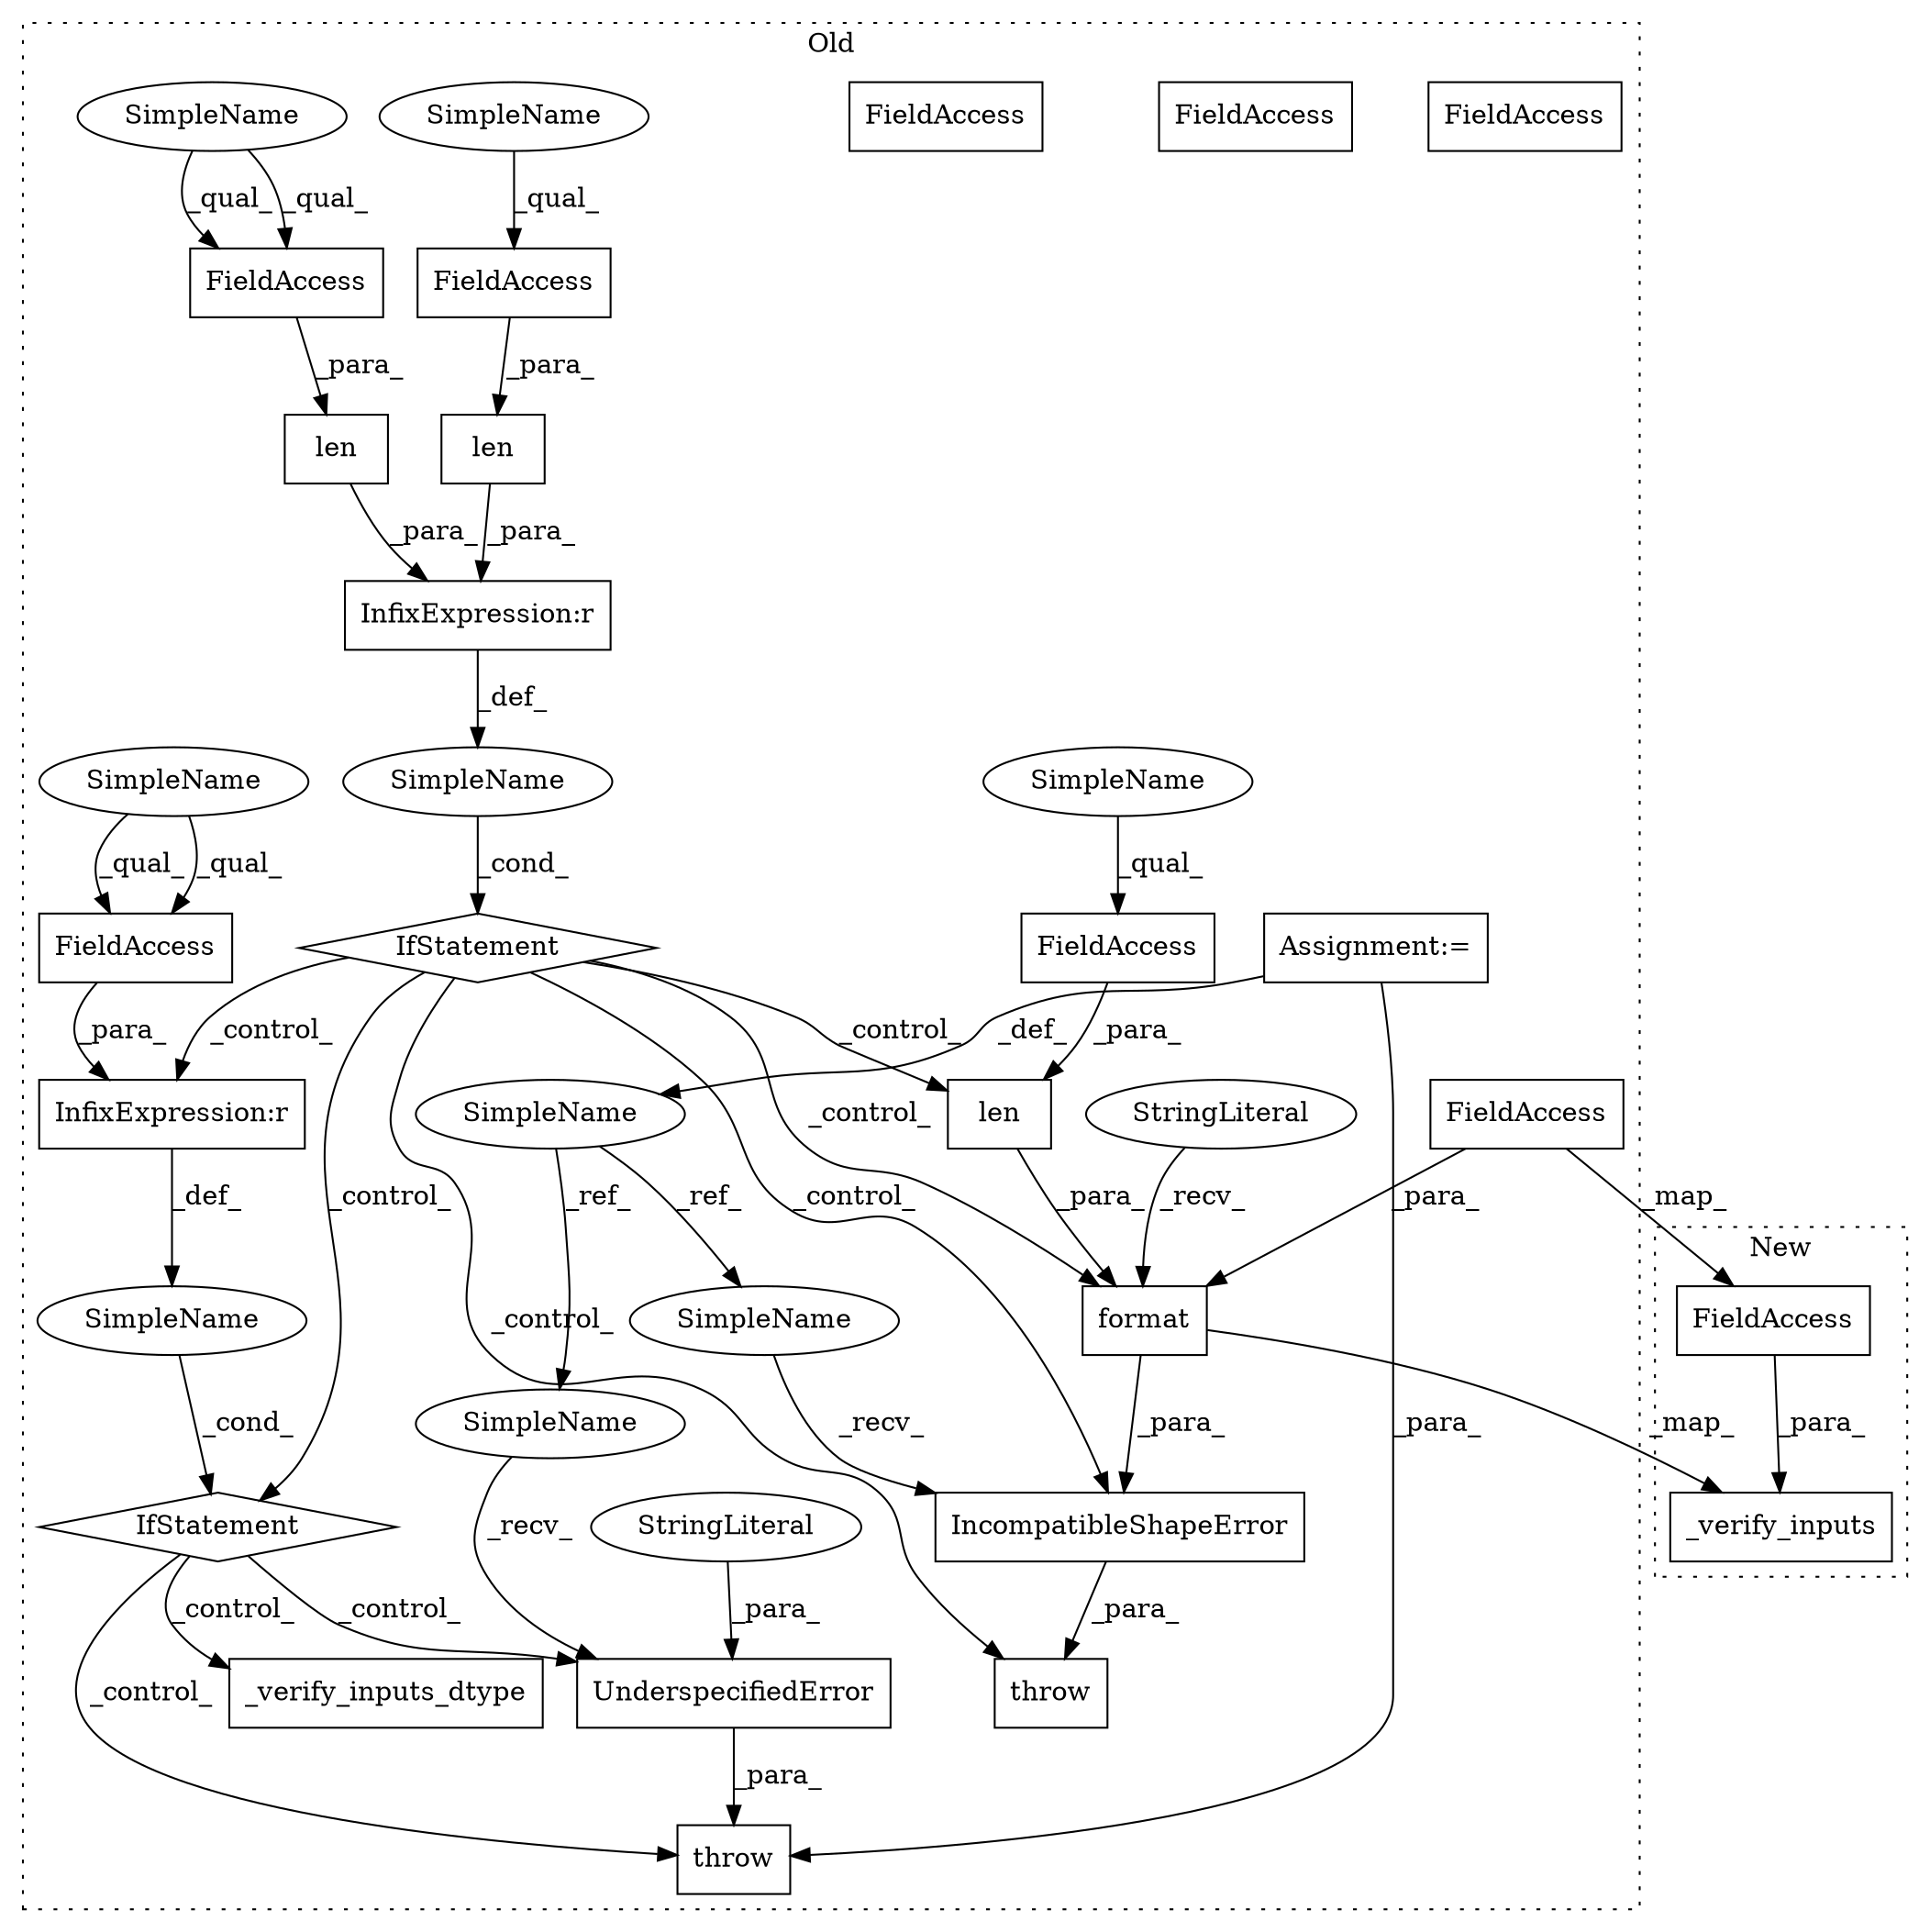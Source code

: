 digraph G {
subgraph cluster0 {
1 [label="format" a="32" s="8398,8463" l="7,1" shape="box"];
3 [label="SimpleName" a="42" s="" l="" shape="ellipse"];
4 [label="throw" a="53" s="8278" l="6" shape="box"];
5 [label="InfixExpression:r" a="27" s="8242" l="4" shape="box"];
6 [label="InfixExpression:r" a="27" s="8566" l="4" shape="box"];
7 [label="IncompatibleShapeError" a="32" s="8289,8464" l="23,1" shape="box"];
8 [label="SimpleName" a="42" s="8147" l="4" shape="ellipse"];
9 [label="UnderspecifiedError" a="32" s="8595,8676" l="20,1" shape="box"];
10 [label="SimpleName" a="42" s="" l="" shape="ellipse"];
11 [label="throw" a="53" s="8584" l="6" shape="box"];
12 [label="len" a="32" s="8220,8241" l="4,1" shape="box"];
13 [label="len" a="32" s="8405,8426" l="4,1" shape="box"];
14 [label="FieldAccess" a="22" s="8224" l="17" shape="box"];
15 [label="len" a="32" s="8246,8267" l="4,1" shape="box"];
16 [label="FieldAccess" a="22" s="8409" l="17" shape="box"];
17 [label="FieldAccess" a="22" s="8250" l="17" shape="box"];
18 [label="FieldAccess" a="22" s="8546" l="20" shape="box"];
19 [label="IfStatement" a="25" s="8542,8574" l="4,2" shape="diamond"];
20 [label="StringLiteral" a="45" s="8615" l="61" shape="ellipse"];
21 [label="IfStatement" a="25" s="8216,8268" l="4,2" shape="diamond"];
22 [label="StringLiteral" a="45" s="8312" l="85" shape="ellipse"];
23 [label="_verify_inputs_dtype" a="32" s="8689,8716" l="21,1" shape="box"];
24 [label="FieldAccess" a="22" s="8446" l="17" shape="box"];
26 [label="Assignment:=" a="7" s="8147" l="4" shape="box"];
27 [label="SimpleName" a="42" s="8590" l="4" shape="ellipse"];
28 [label="SimpleName" a="42" s="8284" l="4" shape="ellipse"];
29 [label="SimpleName" a="42" s="8250" l="4" shape="ellipse"];
30 [label="SimpleName" a="42" s="8409" l="4" shape="ellipse"];
31 [label="SimpleName" a="42" s="8546" l="4" shape="ellipse"];
32 [label="SimpleName" a="42" s="8224" l="4" shape="ellipse"];
33 [label="FieldAccess" a="22" s="8546" l="20" shape="box"];
34 [label="FieldAccess" a="22" s="8446" l="17" shape="box"];
35 [label="FieldAccess" a="22" s="8224" l="17" shape="box"];
label = "Old";
style="dotted";
}
subgraph cluster1 {
2 [label="_verify_inputs" a="32" s="8723,8782" l="15,1" shape="box"];
25 [label="FieldAccess" a="22" s="8745" l="19" shape="box"];
label = "New";
style="dotted";
}
1 -> 2 [label="_map_"];
1 -> 7 [label="_para_"];
3 -> 21 [label="_cond_"];
5 -> 3 [label="_def_"];
6 -> 10 [label="_def_"];
7 -> 4 [label="_para_"];
8 -> 28 [label="_ref_"];
8 -> 27 [label="_ref_"];
9 -> 11 [label="_para_"];
10 -> 19 [label="_cond_"];
12 -> 5 [label="_para_"];
13 -> 1 [label="_para_"];
15 -> 5 [label="_para_"];
16 -> 13 [label="_para_"];
17 -> 15 [label="_para_"];
19 -> 11 [label="_control_"];
19 -> 23 [label="_control_"];
19 -> 9 [label="_control_"];
20 -> 9 [label="_para_"];
21 -> 4 [label="_control_"];
21 -> 7 [label="_control_"];
21 -> 6 [label="_control_"];
21 -> 1 [label="_control_"];
21 -> 13 [label="_control_"];
21 -> 19 [label="_control_"];
22 -> 1 [label="_recv_"];
25 -> 2 [label="_para_"];
26 -> 8 [label="_def_"];
26 -> 11 [label="_para_"];
27 -> 9 [label="_recv_"];
28 -> 7 [label="_recv_"];
29 -> 17 [label="_qual_"];
30 -> 16 [label="_qual_"];
31 -> 33 [label="_qual_"];
31 -> 33 [label="_qual_"];
32 -> 35 [label="_qual_"];
32 -> 35 [label="_qual_"];
33 -> 6 [label="_para_"];
34 -> 1 [label="_para_"];
34 -> 25 [label="_map_"];
35 -> 12 [label="_para_"];
}
